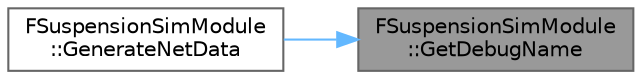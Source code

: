 digraph "FSuspensionSimModule::GetDebugName"
{
 // INTERACTIVE_SVG=YES
 // LATEX_PDF_SIZE
  bgcolor="transparent";
  edge [fontname=Helvetica,fontsize=10,labelfontname=Helvetica,labelfontsize=10];
  node [fontname=Helvetica,fontsize=10,shape=box,height=0.2,width=0.4];
  rankdir="RL";
  Node1 [id="Node000001",label="FSuspensionSimModule\l::GetDebugName",height=0.2,width=0.4,color="gray40", fillcolor="grey60", style="filled", fontcolor="black",tooltip=" "];
  Node1 -> Node2 [id="edge1_Node000001_Node000002",dir="back",color="steelblue1",style="solid",tooltip=" "];
  Node2 [id="Node000002",label="FSuspensionSimModule\l::GenerateNetData",height=0.2,width=0.4,color="grey40", fillcolor="white", style="filled",URL="$da/d33/classFSuspensionSimModule.html#a4d286f985430eb56d68f64c49a57db8d",tooltip=" "];
}
